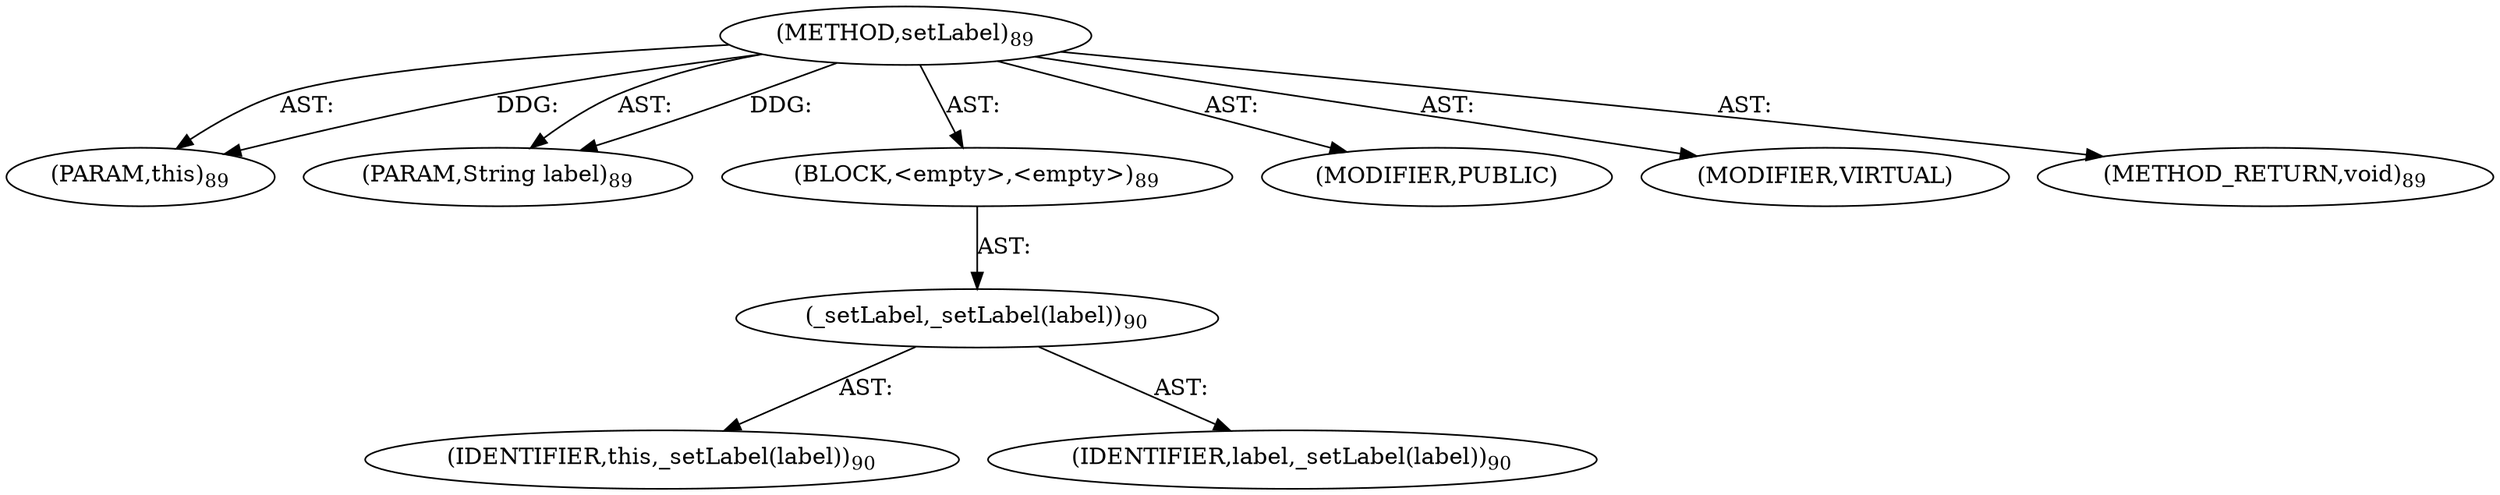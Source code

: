 digraph "setLabel" {  
"111669149696" [label = <(METHOD,setLabel)<SUB>89</SUB>> ]
"115964116992" [label = <(PARAM,this)<SUB>89</SUB>> ]
"115964117004" [label = <(PARAM,String label)<SUB>89</SUB>> ]
"25769803776" [label = <(BLOCK,&lt;empty&gt;,&lt;empty&gt;)<SUB>89</SUB>> ]
"30064771072" [label = <(_setLabel,_setLabel(label))<SUB>90</SUB>> ]
"68719476736" [label = <(IDENTIFIER,this,_setLabel(label))<SUB>90</SUB>> ]
"68719476777" [label = <(IDENTIFIER,label,_setLabel(label))<SUB>90</SUB>> ]
"133143986177" [label = <(MODIFIER,PUBLIC)> ]
"133143986178" [label = <(MODIFIER,VIRTUAL)> ]
"128849018880" [label = <(METHOD_RETURN,void)<SUB>89</SUB>> ]
  "111669149696" -> "115964116992"  [ label = "AST: "] 
  "111669149696" -> "115964117004"  [ label = "AST: "] 
  "111669149696" -> "25769803776"  [ label = "AST: "] 
  "111669149696" -> "133143986177"  [ label = "AST: "] 
  "111669149696" -> "133143986178"  [ label = "AST: "] 
  "111669149696" -> "128849018880"  [ label = "AST: "] 
  "25769803776" -> "30064771072"  [ label = "AST: "] 
  "30064771072" -> "68719476736"  [ label = "AST: "] 
  "30064771072" -> "68719476777"  [ label = "AST: "] 
  "111669149696" -> "115964116992"  [ label = "DDG: "] 
  "111669149696" -> "115964117004"  [ label = "DDG: "] 
}
